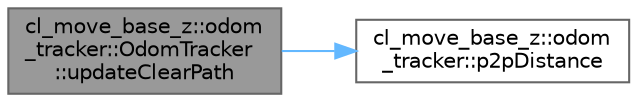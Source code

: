 digraph "cl_move_base_z::odom_tracker::OdomTracker::updateClearPath"
{
 // LATEX_PDF_SIZE
  bgcolor="transparent";
  edge [fontname=Helvetica,fontsize=10,labelfontname=Helvetica,labelfontsize=10];
  node [fontname=Helvetica,fontsize=10,shape=box,height=0.2,width=0.4];
  rankdir="LR";
  Node1 [label="cl_move_base_z::odom\l_tracker::OdomTracker\l::updateClearPath",height=0.2,width=0.4,color="gray40", fillcolor="grey60", style="filled", fontcolor="black",tooltip=" "];
  Node1 -> Node2 [color="steelblue1",style="solid"];
  Node2 [label="cl_move_base_z::odom\l_tracker::p2pDistance",height=0.2,width=0.4,color="grey40", fillcolor="white", style="filled",URL="$namespacecl__move__base__z_1_1odom__tracker.html#a501582a760a02ce0069d95bfc67ca973",tooltip=" "];
}
